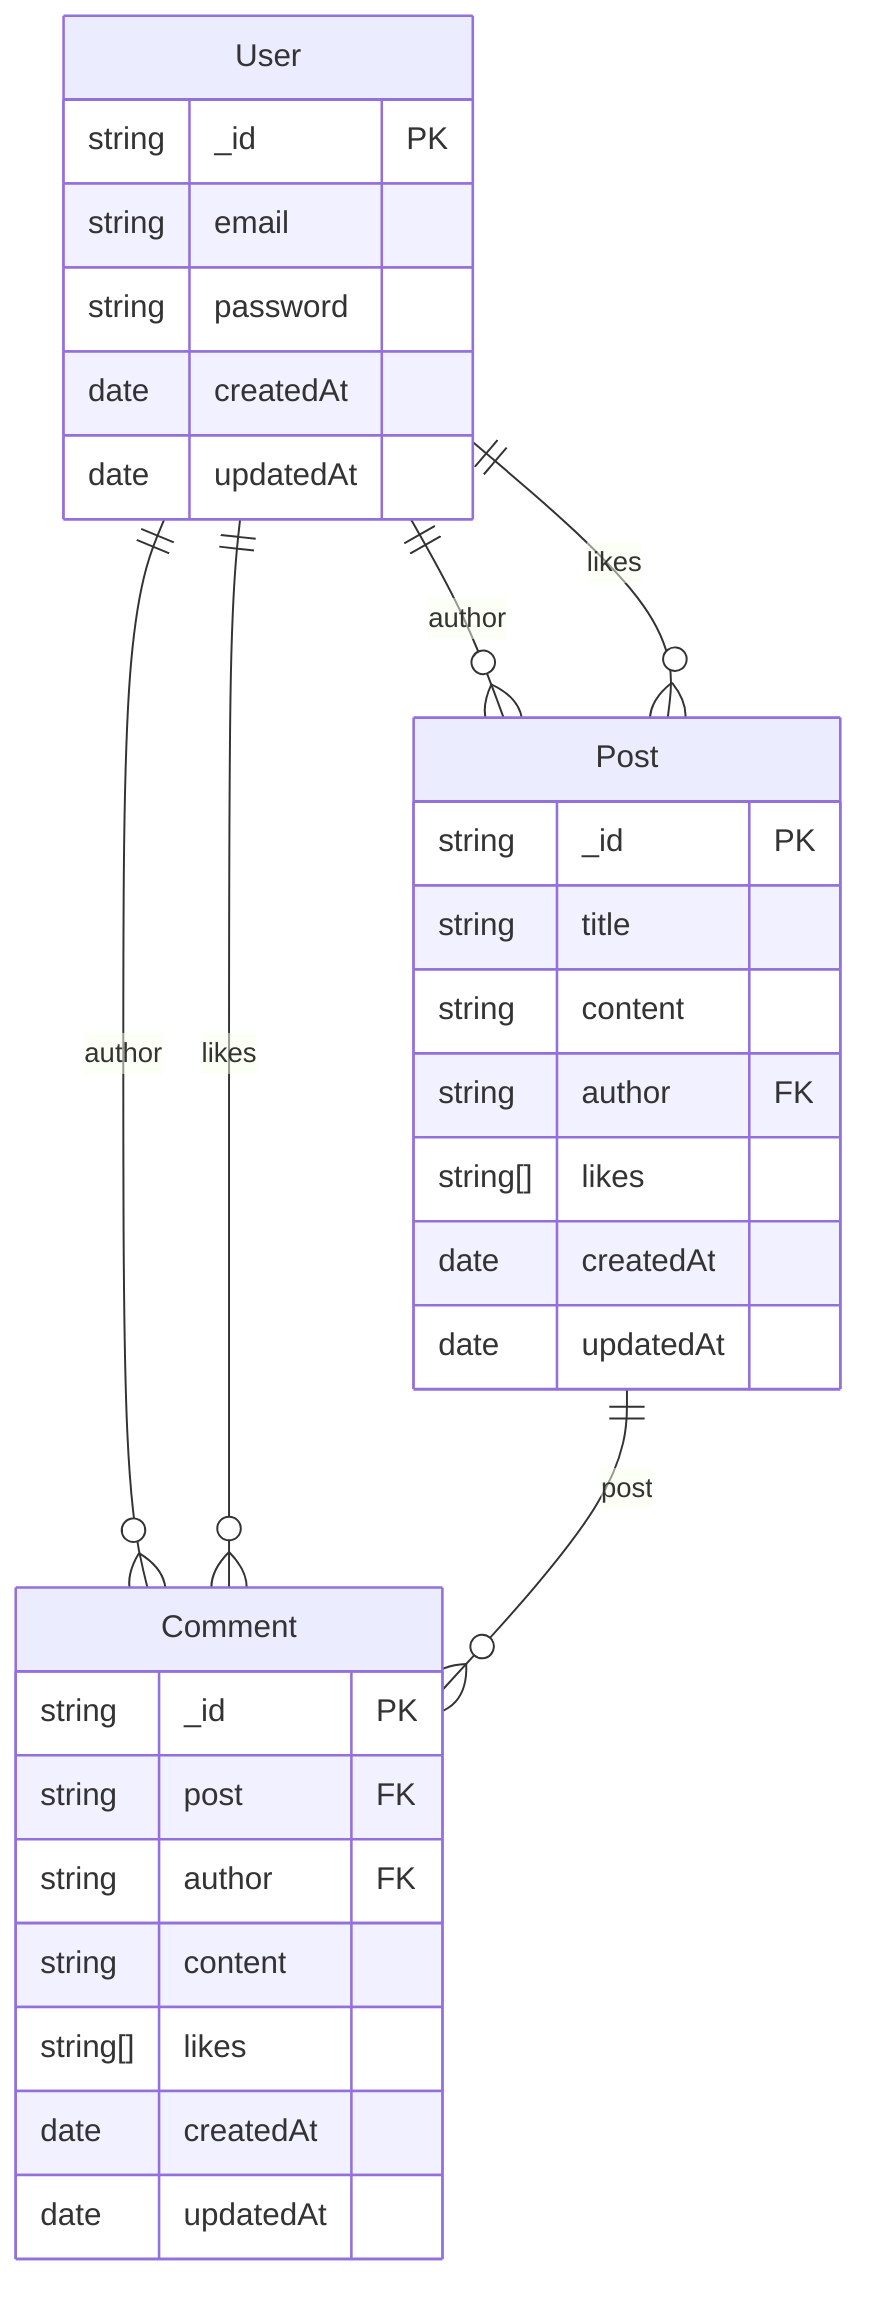 erDiagram
  User {
    string _id PK
    string email
    string password
    date createdAt
    date updatedAt
  }

  Post {
    string _id PK
    string title
    string content
    string author FK
    string[] likes
    date createdAt
    date updatedAt
  }

  Comment {
    string _id PK
    string post FK
    string author FK
    string content
    string[] likes
    date createdAt
    date updatedAt
  }

  User ||--o{ Post: "author"
  User ||--o{ Post: "likes"
  User ||--o{ Comment: "author"
  User ||--o{ Comment: "likes"
  Post ||--o{ Comment: "post"